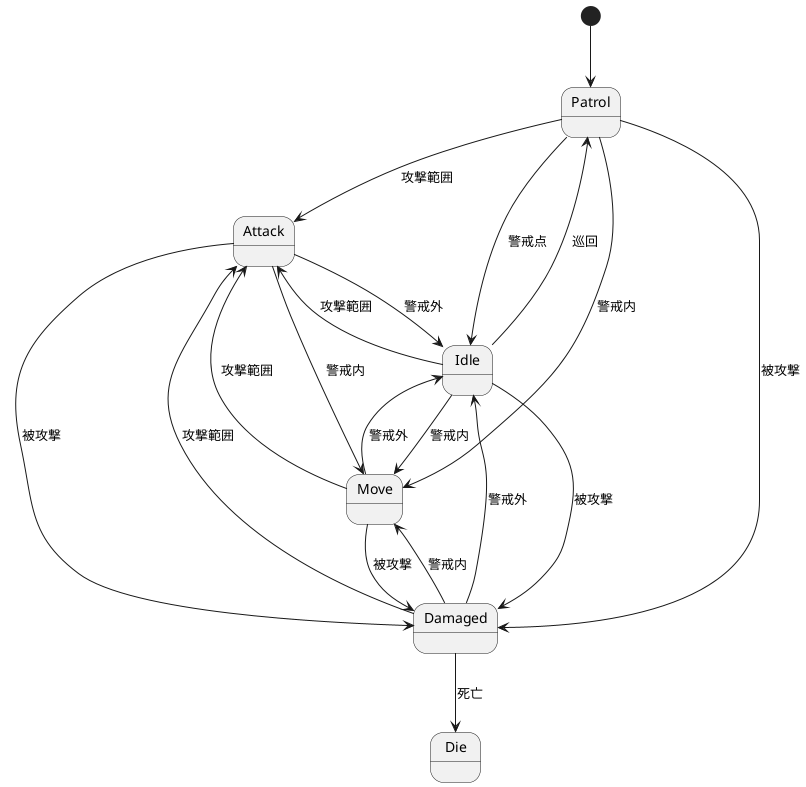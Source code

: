 @startuml PatrolEnemyState

[*] --> Patrol

Patrol -down-> Idle : 警戒点
Patrol -down-> Move : 警戒内
Patrol -down-> Attack : 攻撃範囲
Patrol -down-> Damaged : 被攻撃

Idle -down-> Move : 警戒内 
Idle -left-> Attack : 攻撃範囲
Idle -right-> Damaged : 被攻撃
Idle -up-> Patrol : 巡回

Move -down-> Attack : 攻撃範囲
Move -up-> Idle : 警戒外
Move -right-> Damaged : 被攻撃

Attack --> Idle : 警戒外
Attack -up-> Move : 警戒内
Attack -down-> Damaged : 被攻撃

Damaged -left-> Idle : 警戒外
Damaged -up-> Move : 警戒内
Damaged -down-> Die : 死亡
Damaged -up-> Attack : 攻撃範囲

@enduml
